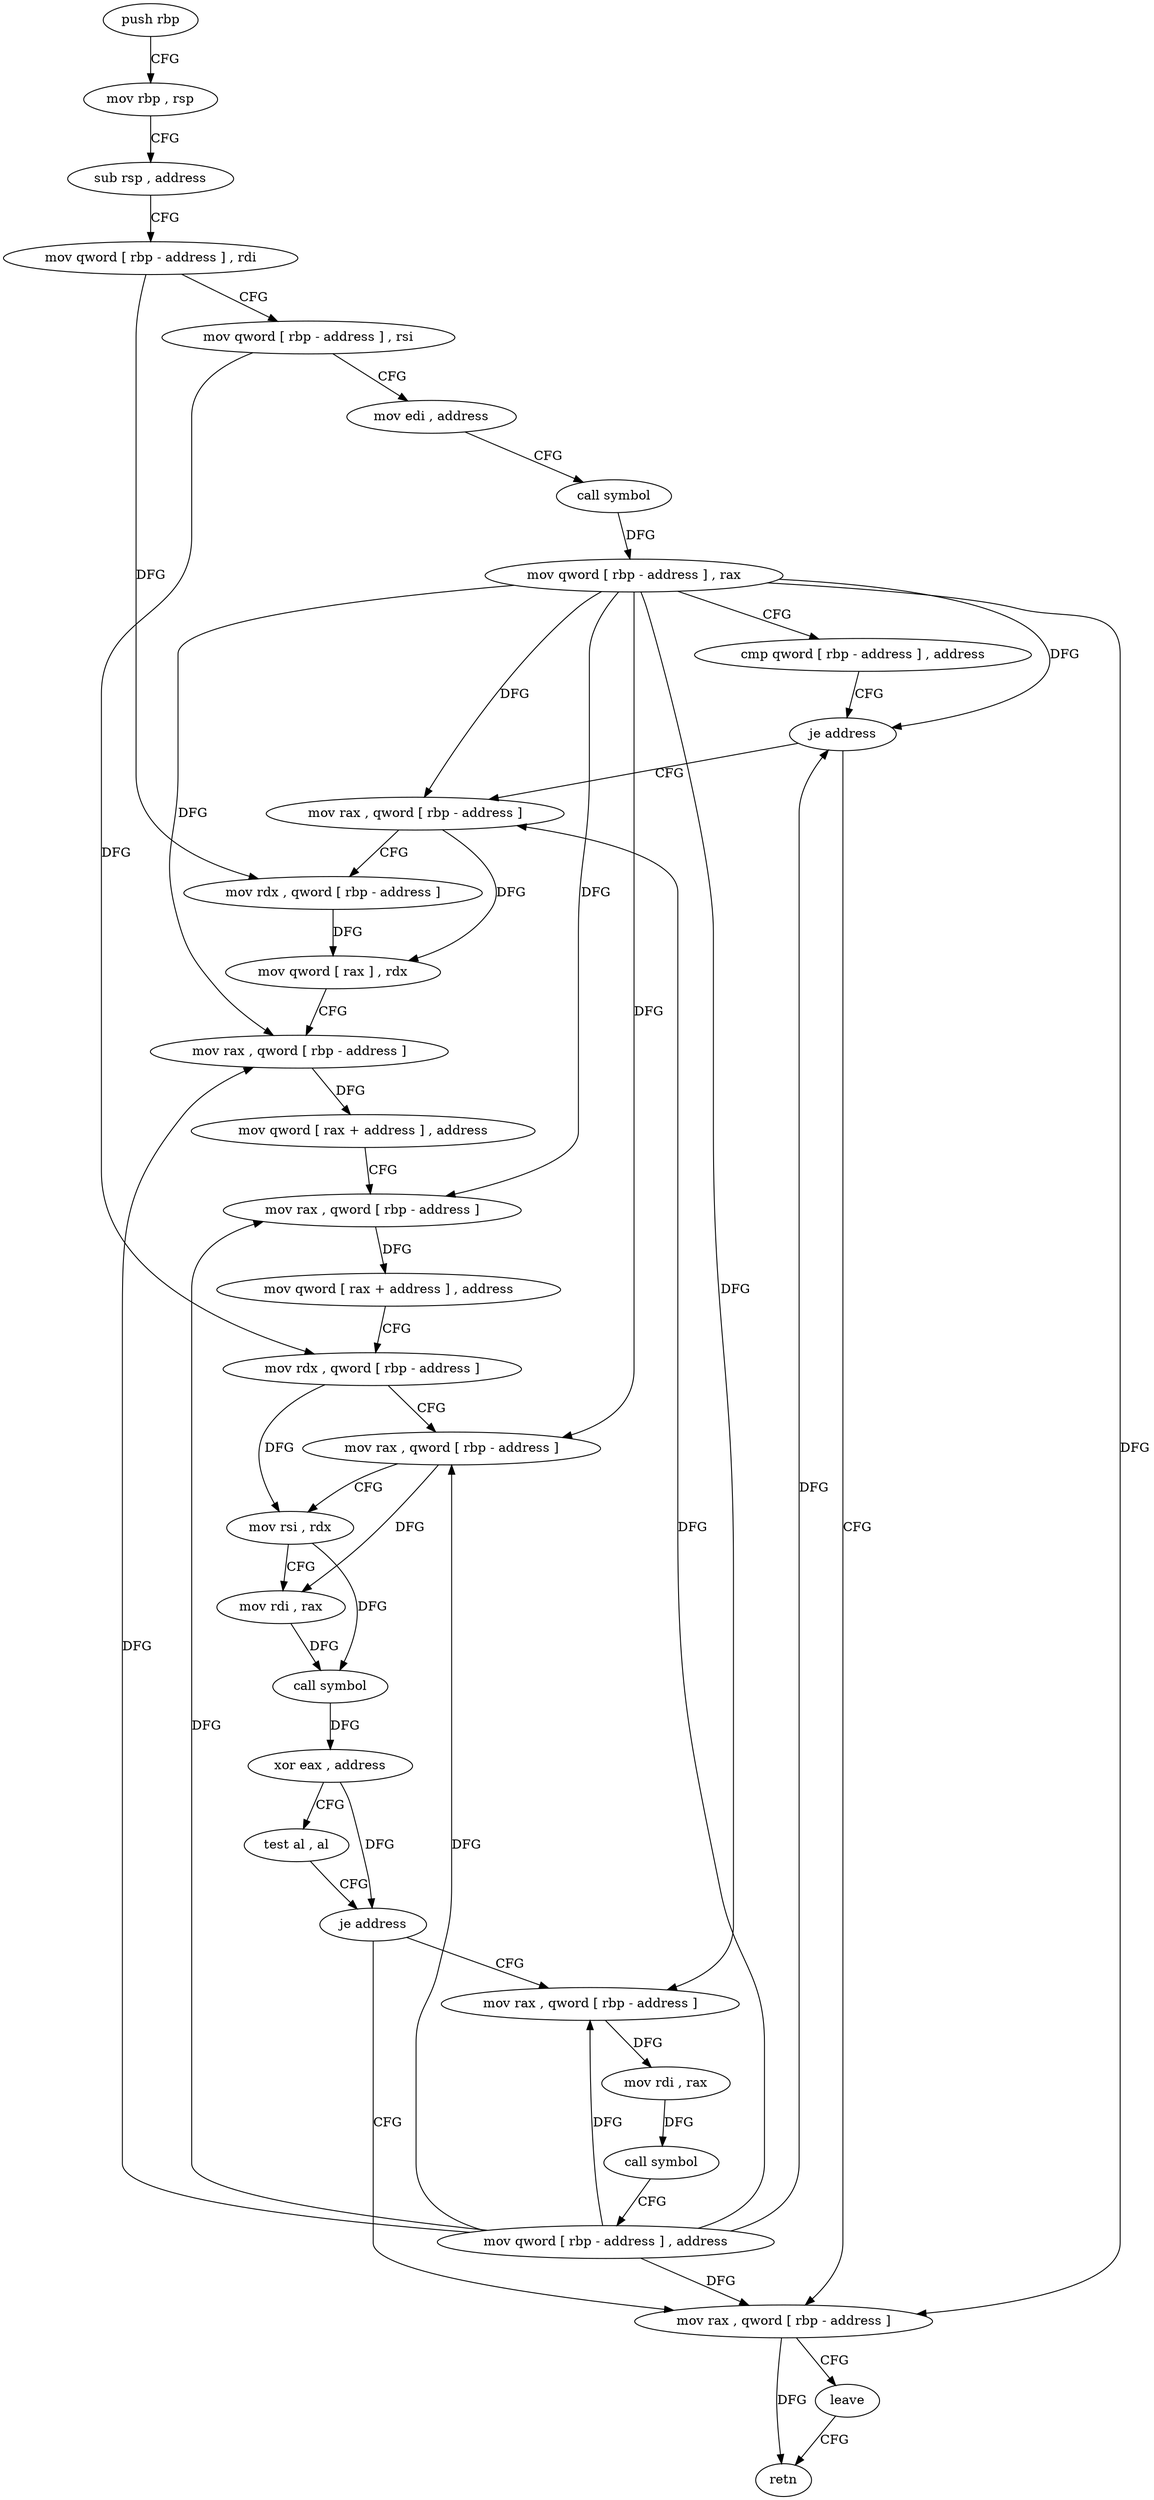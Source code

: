 digraph "func" {
"116875" [label = "push rbp" ]
"116876" [label = "mov rbp , rsp" ]
"116879" [label = "sub rsp , address" ]
"116883" [label = "mov qword [ rbp - address ] , rdi" ]
"116887" [label = "mov qword [ rbp - address ] , rsi" ]
"116891" [label = "mov edi , address" ]
"116896" [label = "call symbol" ]
"116901" [label = "mov qword [ rbp - address ] , rax" ]
"116905" [label = "cmp qword [ rbp - address ] , address" ]
"116910" [label = "je address" ]
"116993" [label = "mov rax , qword [ rbp - address ]" ]
"116912" [label = "mov rax , qword [ rbp - address ]" ]
"116997" [label = "leave" ]
"116998" [label = "retn" ]
"116916" [label = "mov rdx , qword [ rbp - address ]" ]
"116920" [label = "mov qword [ rax ] , rdx" ]
"116923" [label = "mov rax , qword [ rbp - address ]" ]
"116927" [label = "mov qword [ rax + address ] , address" ]
"116935" [label = "mov rax , qword [ rbp - address ]" ]
"116939" [label = "mov qword [ rax + address ] , address" ]
"116947" [label = "mov rdx , qword [ rbp - address ]" ]
"116951" [label = "mov rax , qword [ rbp - address ]" ]
"116955" [label = "mov rsi , rdx" ]
"116958" [label = "mov rdi , rax" ]
"116961" [label = "call symbol" ]
"116966" [label = "xor eax , address" ]
"116969" [label = "test al , al" ]
"116971" [label = "je address" ]
"116973" [label = "mov rax , qword [ rbp - address ]" ]
"116977" [label = "mov rdi , rax" ]
"116980" [label = "call symbol" ]
"116985" [label = "mov qword [ rbp - address ] , address" ]
"116875" -> "116876" [ label = "CFG" ]
"116876" -> "116879" [ label = "CFG" ]
"116879" -> "116883" [ label = "CFG" ]
"116883" -> "116887" [ label = "CFG" ]
"116883" -> "116916" [ label = "DFG" ]
"116887" -> "116891" [ label = "CFG" ]
"116887" -> "116947" [ label = "DFG" ]
"116891" -> "116896" [ label = "CFG" ]
"116896" -> "116901" [ label = "DFG" ]
"116901" -> "116905" [ label = "CFG" ]
"116901" -> "116910" [ label = "DFG" ]
"116901" -> "116993" [ label = "DFG" ]
"116901" -> "116912" [ label = "DFG" ]
"116901" -> "116923" [ label = "DFG" ]
"116901" -> "116935" [ label = "DFG" ]
"116901" -> "116951" [ label = "DFG" ]
"116901" -> "116973" [ label = "DFG" ]
"116905" -> "116910" [ label = "CFG" ]
"116910" -> "116993" [ label = "CFG" ]
"116910" -> "116912" [ label = "CFG" ]
"116993" -> "116997" [ label = "CFG" ]
"116993" -> "116998" [ label = "DFG" ]
"116912" -> "116916" [ label = "CFG" ]
"116912" -> "116920" [ label = "DFG" ]
"116997" -> "116998" [ label = "CFG" ]
"116916" -> "116920" [ label = "DFG" ]
"116920" -> "116923" [ label = "CFG" ]
"116923" -> "116927" [ label = "DFG" ]
"116927" -> "116935" [ label = "CFG" ]
"116935" -> "116939" [ label = "DFG" ]
"116939" -> "116947" [ label = "CFG" ]
"116947" -> "116951" [ label = "CFG" ]
"116947" -> "116955" [ label = "DFG" ]
"116951" -> "116955" [ label = "CFG" ]
"116951" -> "116958" [ label = "DFG" ]
"116955" -> "116958" [ label = "CFG" ]
"116955" -> "116961" [ label = "DFG" ]
"116958" -> "116961" [ label = "DFG" ]
"116961" -> "116966" [ label = "DFG" ]
"116966" -> "116969" [ label = "CFG" ]
"116966" -> "116971" [ label = "DFG" ]
"116969" -> "116971" [ label = "CFG" ]
"116971" -> "116993" [ label = "CFG" ]
"116971" -> "116973" [ label = "CFG" ]
"116973" -> "116977" [ label = "DFG" ]
"116977" -> "116980" [ label = "DFG" ]
"116980" -> "116985" [ label = "CFG" ]
"116985" -> "116993" [ label = "DFG" ]
"116985" -> "116910" [ label = "DFG" ]
"116985" -> "116912" [ label = "DFG" ]
"116985" -> "116923" [ label = "DFG" ]
"116985" -> "116935" [ label = "DFG" ]
"116985" -> "116951" [ label = "DFG" ]
"116985" -> "116973" [ label = "DFG" ]
}
